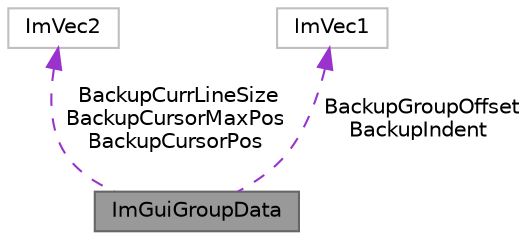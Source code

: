 digraph "ImGuiGroupData"
{
 // LATEX_PDF_SIZE
  bgcolor="transparent";
  edge [fontname=Helvetica,fontsize=10,labelfontname=Helvetica,labelfontsize=10];
  node [fontname=Helvetica,fontsize=10,shape=box,height=0.2,width=0.4];
  Node1 [label="ImGuiGroupData",height=0.2,width=0.4,color="gray40", fillcolor="grey60", style="filled", fontcolor="black",tooltip=" "];
  Node2 -> Node1 [dir="back",color="darkorchid3",style="dashed",label=" BackupCurrLineSize\nBackupCursorMaxPos\nBackupCursorPos" ];
  Node2 [label="ImVec2",height=0.2,width=0.4,color="grey75", fillcolor="white", style="filled",URL="$struct_im_vec2.html",tooltip=" "];
  Node3 -> Node1 [dir="back",color="darkorchid3",style="dashed",label=" BackupGroupOffset\nBackupIndent" ];
  Node3 [label="ImVec1",height=0.2,width=0.4,color="grey75", fillcolor="white", style="filled",URL="$struct_im_vec1.html",tooltip=" "];
}
